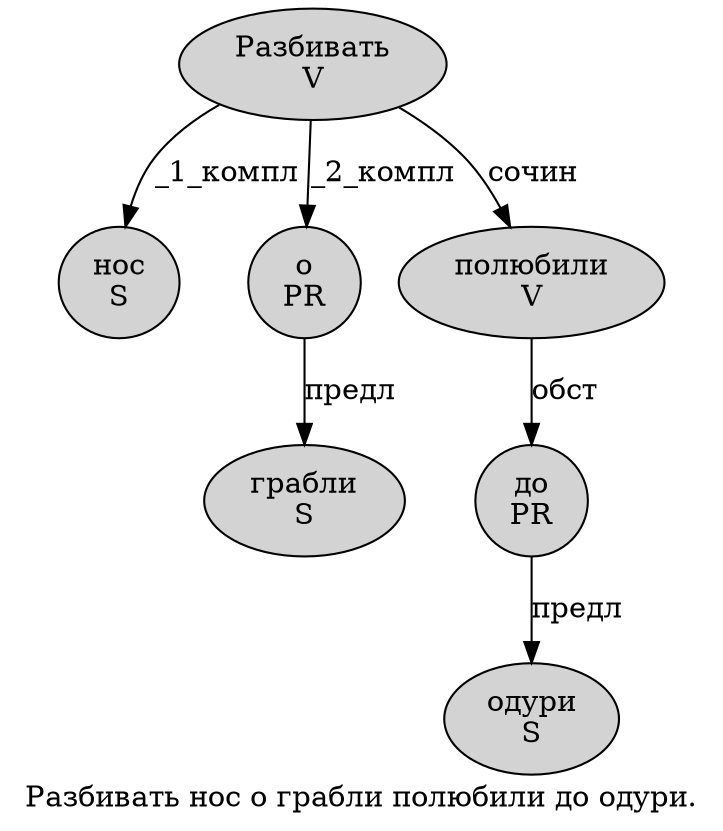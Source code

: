 digraph SENTENCE_2719 {
	graph [label="Разбивать нос о грабли полюбили до одури."]
	node [style=filled]
		0 [label="Разбивать
V" color="" fillcolor=lightgray penwidth=1 shape=ellipse]
		1 [label="нос
S" color="" fillcolor=lightgray penwidth=1 shape=ellipse]
		2 [label="о
PR" color="" fillcolor=lightgray penwidth=1 shape=ellipse]
		3 [label="грабли
S" color="" fillcolor=lightgray penwidth=1 shape=ellipse]
		4 [label="полюбили
V" color="" fillcolor=lightgray penwidth=1 shape=ellipse]
		5 [label="до
PR" color="" fillcolor=lightgray penwidth=1 shape=ellipse]
		6 [label="одури
S" color="" fillcolor=lightgray penwidth=1 shape=ellipse]
			4 -> 5 [label="обст"]
			0 -> 1 [label="_1_компл"]
			0 -> 2 [label="_2_компл"]
			0 -> 4 [label="сочин"]
			5 -> 6 [label="предл"]
			2 -> 3 [label="предл"]
}